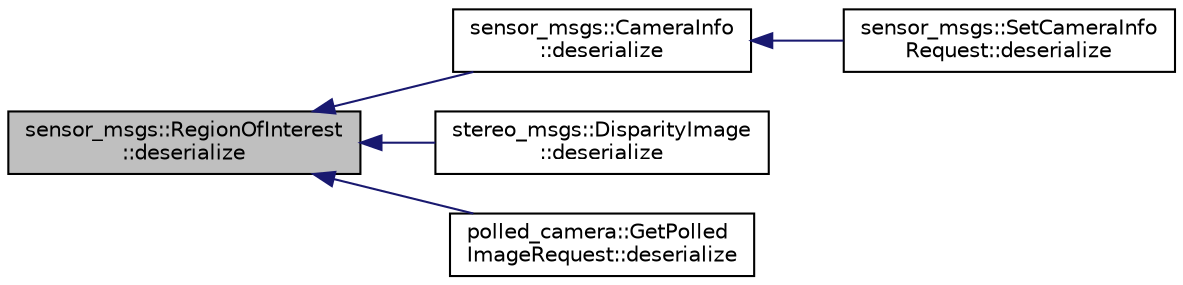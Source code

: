 digraph "sensor_msgs::RegionOfInterest::deserialize"
{
  edge [fontname="Helvetica",fontsize="10",labelfontname="Helvetica",labelfontsize="10"];
  node [fontname="Helvetica",fontsize="10",shape=record];
  rankdir="LR";
  Node1 [label="sensor_msgs::RegionOfInterest\l::deserialize",height=0.2,width=0.4,color="black", fillcolor="grey75", style="filled" fontcolor="black"];
  Node1 -> Node2 [dir="back",color="midnightblue",fontsize="10",style="solid",fontname="Helvetica"];
  Node2 [label="sensor_msgs::CameraInfo\l::deserialize",height=0.2,width=0.4,color="black", fillcolor="white", style="filled",URL="$classsensor__msgs_1_1_camera_info.html#a36c517724c3605e23a3c57faee154a0d"];
  Node2 -> Node3 [dir="back",color="midnightblue",fontsize="10",style="solid",fontname="Helvetica"];
  Node3 [label="sensor_msgs::SetCameraInfo\lRequest::deserialize",height=0.2,width=0.4,color="black", fillcolor="white", style="filled",URL="$classsensor__msgs_1_1_set_camera_info_request.html#abb27853679cd46270a8ac6471f874733"];
  Node1 -> Node4 [dir="back",color="midnightblue",fontsize="10",style="solid",fontname="Helvetica"];
  Node4 [label="stereo_msgs::DisparityImage\l::deserialize",height=0.2,width=0.4,color="black", fillcolor="white", style="filled",URL="$classstereo__msgs_1_1_disparity_image.html#ae9b9c61eb995c0b66840e90e7922b6ca"];
  Node1 -> Node5 [dir="back",color="midnightblue",fontsize="10",style="solid",fontname="Helvetica"];
  Node5 [label="polled_camera::GetPolled\lImageRequest::deserialize",height=0.2,width=0.4,color="black", fillcolor="white", style="filled",URL="$classpolled__camera_1_1_get_polled_image_request.html#af78dde25e37e8d1d7496d8a2a3928aa2"];
}
